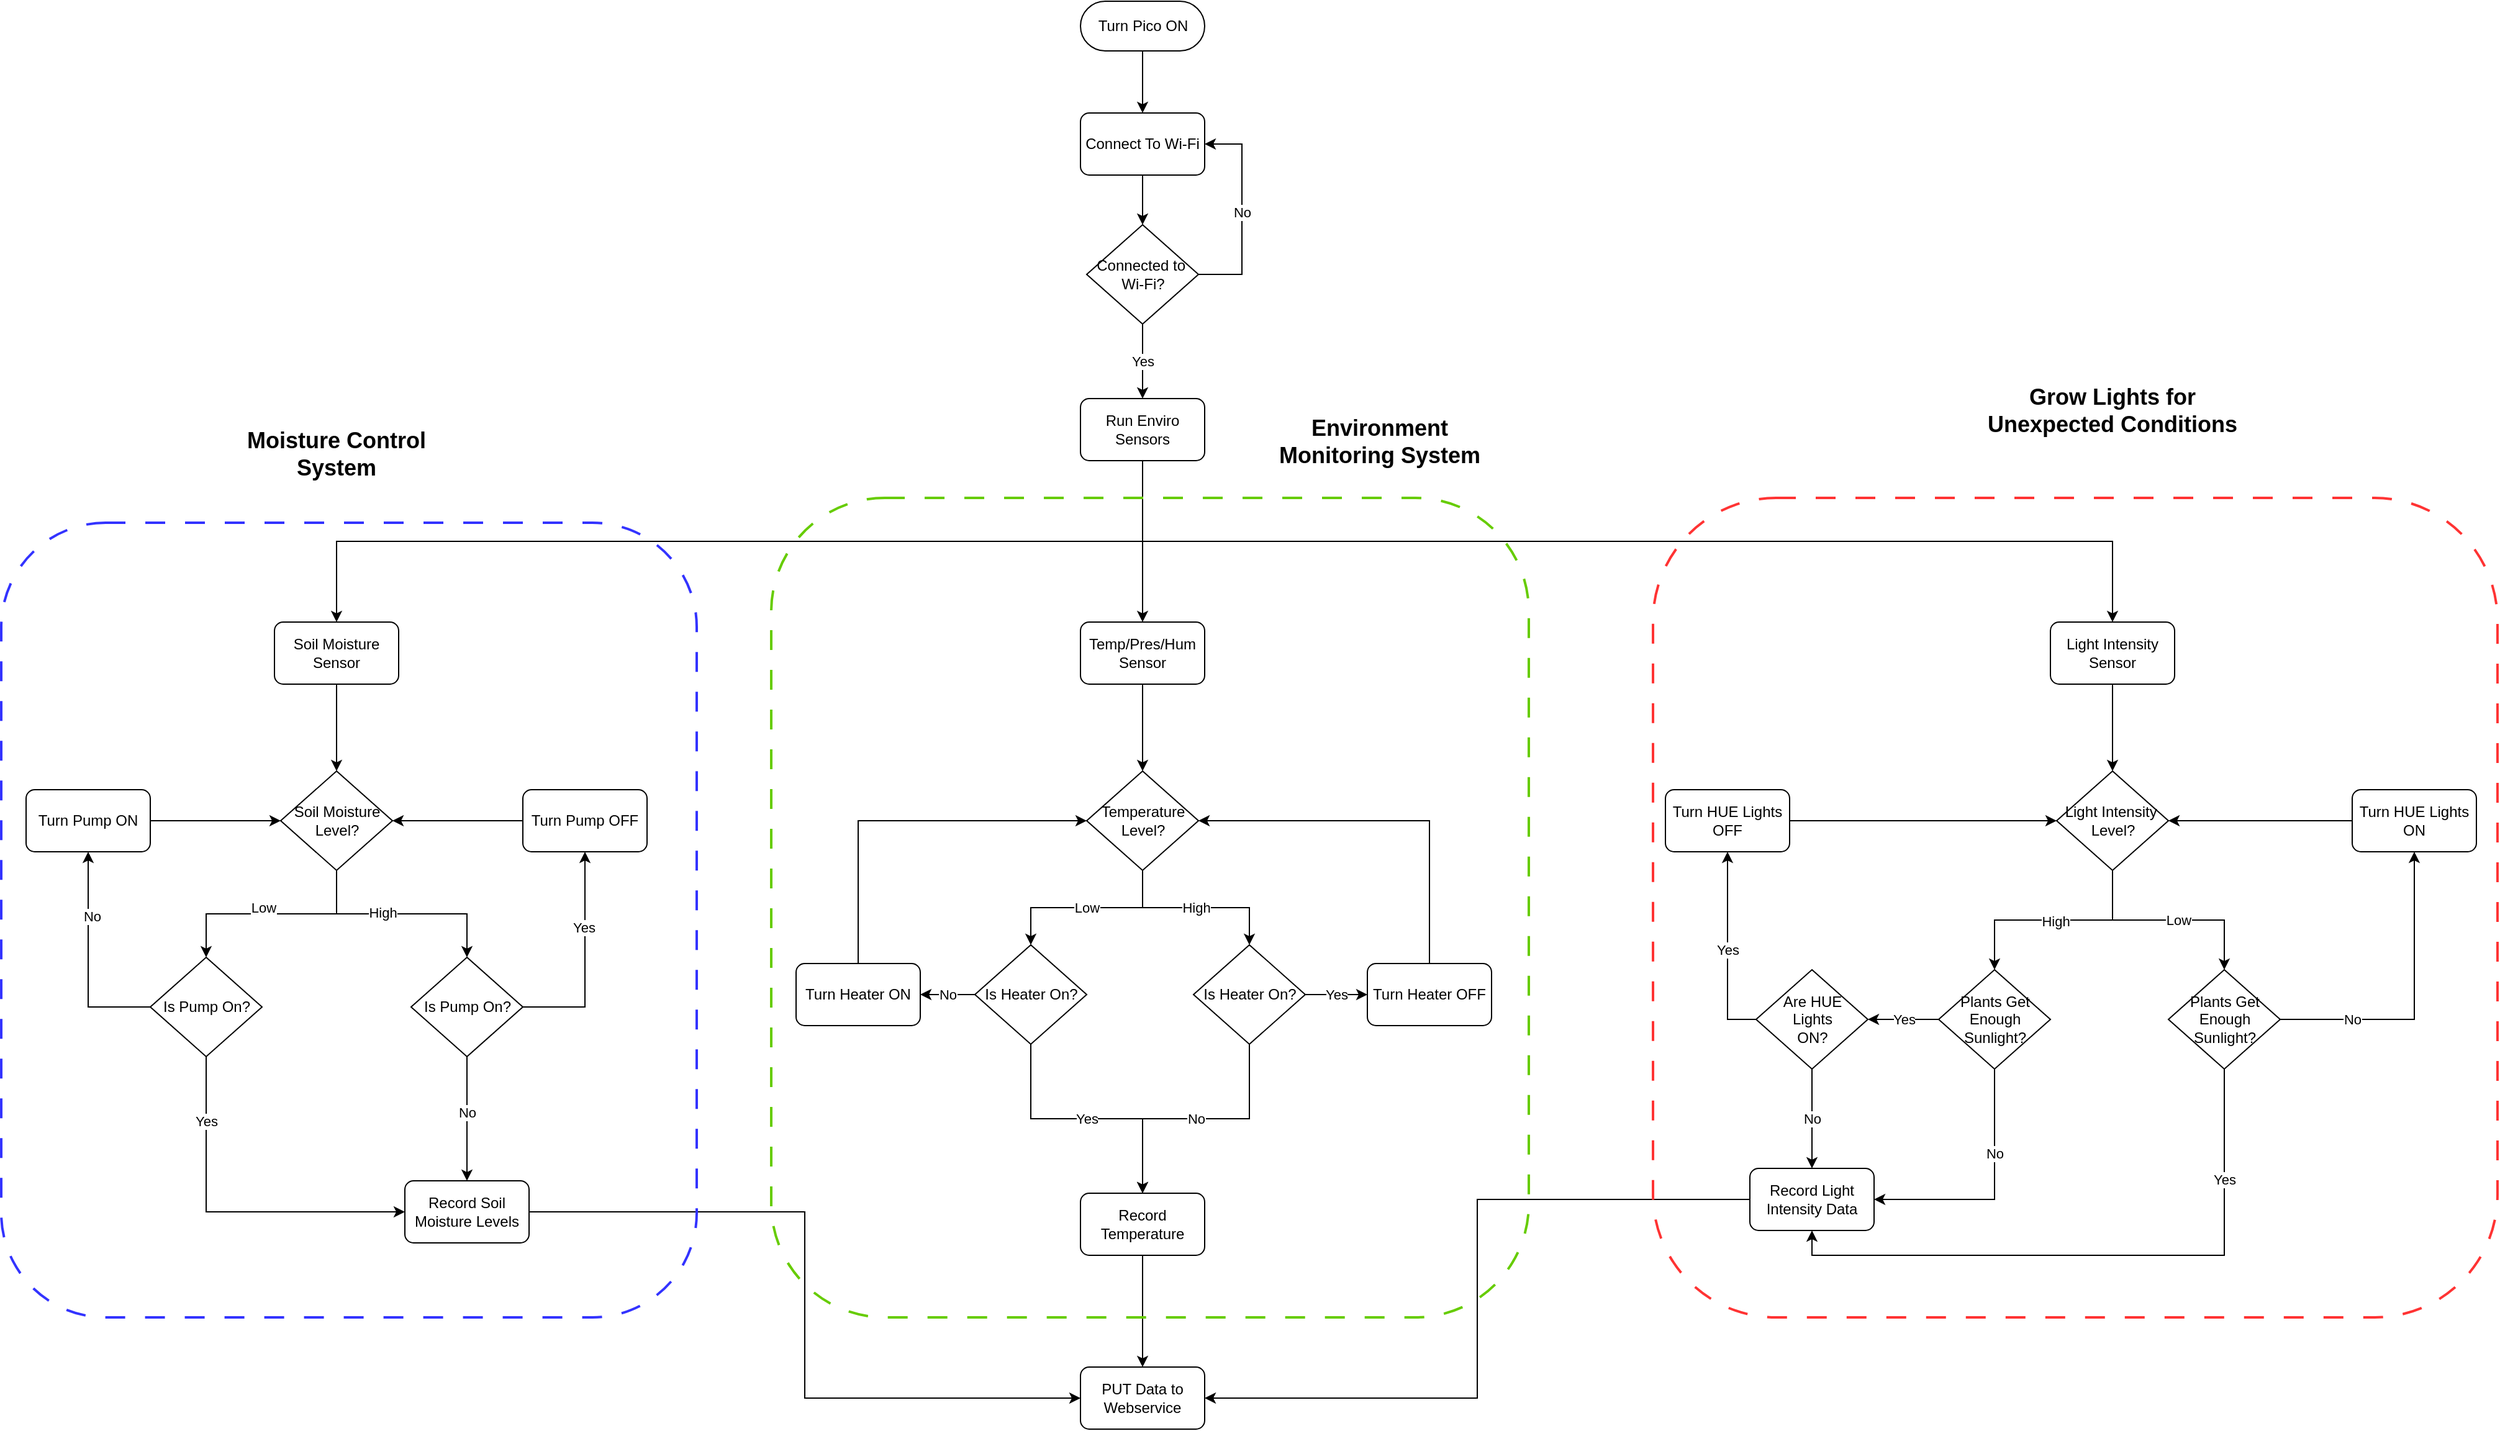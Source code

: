 <mxfile version="21.1.5" type="github">
  <diagram id="-cRmQnEjnv8z0xzj8q_F" name="Page-1">
    <mxGraphModel dx="3290" dy="1322" grid="1" gridSize="10" guides="1" tooltips="1" connect="1" arrows="1" fold="1" page="1" pageScale="1" pageWidth="850" pageHeight="1100" math="0" shadow="0">
      <root>
        <mxCell id="0" />
        <mxCell id="1" parent="0" />
        <mxCell id="h_rT8yDhqs6gAvJNuXKU-2" style="edgeStyle=orthogonalEdgeStyle;rounded=0;orthogonalLoop=1;jettySize=auto;html=1;exitX=0.5;exitY=0.5;exitDx=0;exitDy=15;exitPerimeter=0;entryX=0.5;entryY=0;entryDx=0;entryDy=0;" parent="1" source="h_rT8yDhqs6gAvJNuXKU-3" edge="1">
          <mxGeometry relative="1" as="geometry">
            <mxPoint x="399" y="130.0" as="targetPoint" />
          </mxGeometry>
        </mxCell>
        <mxCell id="h_rT8yDhqs6gAvJNuXKU-3" value="Turn Pico ON" style="html=1;dashed=0;whitespace=wrap;shape=mxgraph.dfd.start" parent="1" vertex="1">
          <mxGeometry x="349" y="40" width="100" height="40" as="geometry" />
        </mxCell>
        <mxCell id="h_rT8yDhqs6gAvJNuXKU-4" value="No" style="edgeStyle=orthogonalEdgeStyle;rounded=0;orthogonalLoop=1;jettySize=auto;html=1;exitX=1;exitY=0.5;exitDx=0;exitDy=0;entryX=1;entryY=0.5;entryDx=0;entryDy=0;" parent="1" source="h_rT8yDhqs6gAvJNuXKU-6" target="h_rT8yDhqs6gAvJNuXKU-8" edge="1">
          <mxGeometry relative="1" as="geometry">
            <Array as="points">
              <mxPoint x="479" y="260" />
              <mxPoint x="479" y="155" />
            </Array>
          </mxGeometry>
        </mxCell>
        <mxCell id="h_rT8yDhqs6gAvJNuXKU-5" value="Yes" style="edgeStyle=orthogonalEdgeStyle;rounded=0;orthogonalLoop=1;jettySize=auto;html=1;exitX=0.5;exitY=1;exitDx=0;exitDy=0;entryX=0.5;entryY=0;entryDx=0;entryDy=0;" parent="1" source="h_rT8yDhqs6gAvJNuXKU-6" target="h_rT8yDhqs6gAvJNuXKU-12" edge="1">
          <mxGeometry relative="1" as="geometry" />
        </mxCell>
        <mxCell id="h_rT8yDhqs6gAvJNuXKU-6" value="Connected to&amp;nbsp;&lt;br&gt;Wi-Fi?" style="shape=rhombus;html=1;dashed=0;whitespace=wrap;perimeter=rhombusPerimeter;" parent="1" vertex="1">
          <mxGeometry x="354" y="220" width="90" height="80" as="geometry" />
        </mxCell>
        <mxCell id="h_rT8yDhqs6gAvJNuXKU-7" style="edgeStyle=orthogonalEdgeStyle;rounded=0;orthogonalLoop=1;jettySize=auto;html=1;exitX=0.5;exitY=1;exitDx=0;exitDy=0;entryX=0.5;entryY=0;entryDx=0;entryDy=0;" parent="1" source="h_rT8yDhqs6gAvJNuXKU-8" target="h_rT8yDhqs6gAvJNuXKU-6" edge="1">
          <mxGeometry relative="1" as="geometry" />
        </mxCell>
        <mxCell id="h_rT8yDhqs6gAvJNuXKU-8" value="Connect To Wi-Fi" style="rounded=1;whiteSpace=wrap;html=1;absoluteArcSize=1;arcSize=14;strokeWidth=1;" parent="1" vertex="1">
          <mxGeometry x="349" y="130" width="100" height="50" as="geometry" />
        </mxCell>
        <mxCell id="h_rT8yDhqs6gAvJNuXKU-9" style="edgeStyle=orthogonalEdgeStyle;rounded=0;orthogonalLoop=1;jettySize=auto;html=1;exitX=0.5;exitY=1;exitDx=0;exitDy=0;entryX=0.5;entryY=0;entryDx=0;entryDy=0;" parent="1" source="h_rT8yDhqs6gAvJNuXKU-12" target="h_rT8yDhqs6gAvJNuXKU-18" edge="1">
          <mxGeometry relative="1" as="geometry" />
        </mxCell>
        <mxCell id="h_rT8yDhqs6gAvJNuXKU-10" style="edgeStyle=orthogonalEdgeStyle;rounded=0;orthogonalLoop=1;jettySize=auto;html=1;exitX=0.5;exitY=1;exitDx=0;exitDy=0;" parent="1" source="h_rT8yDhqs6gAvJNuXKU-12" target="h_rT8yDhqs6gAvJNuXKU-16" edge="1">
          <mxGeometry relative="1" as="geometry" />
        </mxCell>
        <mxCell id="h_rT8yDhqs6gAvJNuXKU-11" style="edgeStyle=orthogonalEdgeStyle;rounded=0;orthogonalLoop=1;jettySize=auto;html=1;exitX=0.5;exitY=1;exitDx=0;exitDy=0;entryX=0.5;entryY=0;entryDx=0;entryDy=0;" parent="1" source="h_rT8yDhqs6gAvJNuXKU-12" target="h_rT8yDhqs6gAvJNuXKU-14" edge="1">
          <mxGeometry relative="1" as="geometry" />
        </mxCell>
        <mxCell id="h_rT8yDhqs6gAvJNuXKU-12" value="Run Enviro Sensors" style="rounded=1;whiteSpace=wrap;html=1;absoluteArcSize=1;arcSize=14;strokeWidth=1;" parent="1" vertex="1">
          <mxGeometry x="349" y="360" width="100" height="50" as="geometry" />
        </mxCell>
        <mxCell id="h_rT8yDhqs6gAvJNuXKU-13" style="edgeStyle=orthogonalEdgeStyle;rounded=0;orthogonalLoop=1;jettySize=auto;html=1;exitX=0.5;exitY=1;exitDx=0;exitDy=0;entryX=0.5;entryY=0;entryDx=0;entryDy=0;" parent="1" source="h_rT8yDhqs6gAvJNuXKU-14" target="h_rT8yDhqs6gAvJNuXKU-22" edge="1">
          <mxGeometry relative="1" as="geometry" />
        </mxCell>
        <mxCell id="h_rT8yDhqs6gAvJNuXKU-14" value="Light Intensity Sensor" style="rounded=1;whiteSpace=wrap;html=1;absoluteArcSize=1;arcSize=14;strokeWidth=1;" parent="1" vertex="1">
          <mxGeometry x="1130" y="540" width="100" height="50" as="geometry" />
        </mxCell>
        <mxCell id="h_rT8yDhqs6gAvJNuXKU-15" style="edgeStyle=orthogonalEdgeStyle;rounded=0;orthogonalLoop=1;jettySize=auto;html=1;exitX=0.5;exitY=1;exitDx=0;exitDy=0;" parent="1" source="h_rT8yDhqs6gAvJNuXKU-16" target="h_rT8yDhqs6gAvJNuXKU-41" edge="1">
          <mxGeometry relative="1" as="geometry" />
        </mxCell>
        <mxCell id="h_rT8yDhqs6gAvJNuXKU-16" value="Temp/Pres/Hum Sensor" style="rounded=1;whiteSpace=wrap;html=1;absoluteArcSize=1;arcSize=14;strokeWidth=1;" parent="1" vertex="1">
          <mxGeometry x="349" y="540" width="100" height="50" as="geometry" />
        </mxCell>
        <mxCell id="h_rT8yDhqs6gAvJNuXKU-17" style="edgeStyle=orthogonalEdgeStyle;rounded=0;orthogonalLoop=1;jettySize=auto;html=1;exitX=0.5;exitY=1;exitDx=0;exitDy=0;entryX=0.5;entryY=0;entryDx=0;entryDy=0;" parent="1" source="h_rT8yDhqs6gAvJNuXKU-18" target="h_rT8yDhqs6gAvJNuXKU-30" edge="1">
          <mxGeometry relative="1" as="geometry" />
        </mxCell>
        <mxCell id="h_rT8yDhqs6gAvJNuXKU-18" value="Soil Moisture Sensor" style="rounded=1;whiteSpace=wrap;html=1;absoluteArcSize=1;arcSize=14;strokeWidth=1;" parent="1" vertex="1">
          <mxGeometry x="-300" y="540" width="100" height="50" as="geometry" />
        </mxCell>
        <mxCell id="h_rT8yDhqs6gAvJNuXKU-19" style="edgeStyle=orthogonalEdgeStyle;rounded=0;orthogonalLoop=1;jettySize=auto;html=1;exitX=0.5;exitY=1;exitDx=0;exitDy=0;entryX=0.5;entryY=0;entryDx=0;entryDy=0;" parent="1" source="h_rT8yDhqs6gAvJNuXKU-22" target="h_rT8yDhqs6gAvJNuXKU-57" edge="1">
          <mxGeometry relative="1" as="geometry" />
        </mxCell>
        <mxCell id="h_rT8yDhqs6gAvJNuXKU-20" value="High" style="edgeLabel;html=1;align=center;verticalAlign=middle;resizable=0;points=[];" parent="h_rT8yDhqs6gAvJNuXKU-19" vertex="1" connectable="0">
          <mxGeometry x="-0.191" y="1" relative="1" as="geometry">
            <mxPoint x="-15" as="offset" />
          </mxGeometry>
        </mxCell>
        <mxCell id="h_rT8yDhqs6gAvJNuXKU-21" value="Low" style="edgeStyle=orthogonalEdgeStyle;rounded=0;orthogonalLoop=1;jettySize=auto;html=1;exitX=0.5;exitY=1;exitDx=0;exitDy=0;" parent="1" source="h_rT8yDhqs6gAvJNuXKU-22" target="h_rT8yDhqs6gAvJNuXKU-67" edge="1">
          <mxGeometry x="0.094" relative="1" as="geometry">
            <mxPoint as="offset" />
          </mxGeometry>
        </mxCell>
        <mxCell id="h_rT8yDhqs6gAvJNuXKU-22" value="Light Intensity&amp;nbsp;&lt;br&gt;Level?" style="shape=rhombus;html=1;dashed=0;whitespace=wrap;perimeter=rhombusPerimeter;" parent="1" vertex="1">
          <mxGeometry x="1135" y="660" width="90" height="80" as="geometry" />
        </mxCell>
        <mxCell id="h_rT8yDhqs6gAvJNuXKU-23" style="edgeStyle=orthogonalEdgeStyle;rounded=0;orthogonalLoop=1;jettySize=auto;html=1;exitX=0;exitY=0.5;exitDx=0;exitDy=0;entryX=1;entryY=0.5;entryDx=0;entryDy=0;" parent="1" source="h_rT8yDhqs6gAvJNuXKU-24" target="h_rT8yDhqs6gAvJNuXKU-71" edge="1">
          <mxGeometry relative="1" as="geometry" />
        </mxCell>
        <mxCell id="h_rT8yDhqs6gAvJNuXKU-24" value="Record Light Intensity Data" style="rounded=1;whiteSpace=wrap;html=1;absoluteArcSize=1;arcSize=14;strokeWidth=1;" parent="1" vertex="1">
          <mxGeometry x="888" y="980" width="100" height="50" as="geometry" />
        </mxCell>
        <mxCell id="h_rT8yDhqs6gAvJNuXKU-25" style="edgeStyle=orthogonalEdgeStyle;rounded=0;orthogonalLoop=1;jettySize=auto;html=1;exitX=0;exitY=0.5;exitDx=0;exitDy=0;entryX=1;entryY=0.5;entryDx=0;entryDy=0;" parent="1" source="h_rT8yDhqs6gAvJNuXKU-26" target="h_rT8yDhqs6gAvJNuXKU-22" edge="1">
          <mxGeometry relative="1" as="geometry" />
        </mxCell>
        <mxCell id="h_rT8yDhqs6gAvJNuXKU-26" value="Turn HUE Lights ON" style="rounded=1;whiteSpace=wrap;html=1;absoluteArcSize=1;arcSize=14;strokeWidth=1;" parent="1" vertex="1">
          <mxGeometry x="1373" y="675" width="100" height="50" as="geometry" />
        </mxCell>
        <mxCell id="h_rT8yDhqs6gAvJNuXKU-27" style="edgeStyle=orthogonalEdgeStyle;rounded=0;orthogonalLoop=1;jettySize=auto;html=1;exitX=0.5;exitY=1;exitDx=0;exitDy=0;entryX=0.5;entryY=0;entryDx=0;entryDy=0;" parent="1" source="h_rT8yDhqs6gAvJNuXKU-30" target="h_rT8yDhqs6gAvJNuXKU-34" edge="1">
          <mxGeometry relative="1" as="geometry" />
        </mxCell>
        <mxCell id="h_rT8yDhqs6gAvJNuXKU-28" value="Low" style="edgeLabel;html=1;align=center;verticalAlign=middle;resizable=0;points=[];" parent="h_rT8yDhqs6gAvJNuXKU-27" vertex="1" connectable="0">
          <mxGeometry x="0.161" y="-1" relative="1" as="geometry">
            <mxPoint x="7" y="-4" as="offset" />
          </mxGeometry>
        </mxCell>
        <mxCell id="h_rT8yDhqs6gAvJNuXKU-29" value="High" style="edgeStyle=orthogonalEdgeStyle;rounded=0;orthogonalLoop=1;jettySize=auto;html=1;exitX=0.5;exitY=1;exitDx=0;exitDy=0;entryX=0.5;entryY=0;entryDx=0;entryDy=0;" parent="1" source="h_rT8yDhqs6gAvJNuXKU-30" target="h_rT8yDhqs6gAvJNuXKU-50" edge="1">
          <mxGeometry x="-0.177" relative="1" as="geometry">
            <mxPoint y="-1" as="offset" />
          </mxGeometry>
        </mxCell>
        <mxCell id="h_rT8yDhqs6gAvJNuXKU-30" value="Soil Moisture &lt;br&gt;Level?" style="shape=rhombus;html=1;dashed=0;whitespace=wrap;perimeter=rhombusPerimeter;" parent="1" vertex="1">
          <mxGeometry x="-295" y="660" width="90" height="80" as="geometry" />
        </mxCell>
        <mxCell id="h_rT8yDhqs6gAvJNuXKU-31" style="edgeStyle=orthogonalEdgeStyle;rounded=0;orthogonalLoop=1;jettySize=auto;html=1;exitX=0;exitY=0.5;exitDx=0;exitDy=0;entryX=0.5;entryY=1;entryDx=0;entryDy=0;" parent="1" source="h_rT8yDhqs6gAvJNuXKU-34" target="h_rT8yDhqs6gAvJNuXKU-38" edge="1">
          <mxGeometry relative="1" as="geometry" />
        </mxCell>
        <mxCell id="h_rT8yDhqs6gAvJNuXKU-32" value="No" style="edgeLabel;html=1;align=center;verticalAlign=middle;resizable=0;points=[];" parent="h_rT8yDhqs6gAvJNuXKU-31" vertex="1" connectable="0">
          <mxGeometry x="0.319" y="-3" relative="1" as="geometry">
            <mxPoint y="-8" as="offset" />
          </mxGeometry>
        </mxCell>
        <mxCell id="h_rT8yDhqs6gAvJNuXKU-33" value="Yes" style="edgeStyle=orthogonalEdgeStyle;rounded=0;orthogonalLoop=1;jettySize=auto;html=1;exitX=0.5;exitY=1;exitDx=0;exitDy=0;entryX=0;entryY=0.5;entryDx=0;entryDy=0;" parent="1" source="h_rT8yDhqs6gAvJNuXKU-34" target="h_rT8yDhqs6gAvJNuXKU-36" edge="1">
          <mxGeometry x="-0.643" relative="1" as="geometry">
            <mxPoint y="1" as="offset" />
          </mxGeometry>
        </mxCell>
        <mxCell id="h_rT8yDhqs6gAvJNuXKU-34" value="Is Pump On?" style="shape=rhombus;html=1;dashed=0;whitespace=wrap;perimeter=rhombusPerimeter;" parent="1" vertex="1">
          <mxGeometry x="-400" y="810" width="90" height="80" as="geometry" />
        </mxCell>
        <mxCell id="h_rT8yDhqs6gAvJNuXKU-35" style="edgeStyle=orthogonalEdgeStyle;rounded=0;orthogonalLoop=1;jettySize=auto;html=1;exitX=1;exitY=0.5;exitDx=0;exitDy=0;entryX=0;entryY=0.5;entryDx=0;entryDy=0;" parent="1" source="h_rT8yDhqs6gAvJNuXKU-36" target="h_rT8yDhqs6gAvJNuXKU-71" edge="1">
          <mxGeometry relative="1" as="geometry" />
        </mxCell>
        <mxCell id="h_rT8yDhqs6gAvJNuXKU-36" value="Record Soil Moisture Levels" style="rounded=1;whiteSpace=wrap;html=1;absoluteArcSize=1;arcSize=14;strokeWidth=1;" parent="1" vertex="1">
          <mxGeometry x="-195" y="990" width="100" height="50" as="geometry" />
        </mxCell>
        <mxCell id="h_rT8yDhqs6gAvJNuXKU-37" style="edgeStyle=orthogonalEdgeStyle;rounded=0;orthogonalLoop=1;jettySize=auto;html=1;exitX=1;exitY=0.5;exitDx=0;exitDy=0;entryX=0;entryY=0.5;entryDx=0;entryDy=0;" parent="1" source="h_rT8yDhqs6gAvJNuXKU-38" target="h_rT8yDhqs6gAvJNuXKU-30" edge="1">
          <mxGeometry relative="1" as="geometry" />
        </mxCell>
        <mxCell id="h_rT8yDhqs6gAvJNuXKU-38" value="Turn Pump ON" style="rounded=1;whiteSpace=wrap;html=1;absoluteArcSize=1;arcSize=14;strokeWidth=1;" parent="1" vertex="1">
          <mxGeometry x="-500" y="675" width="100" height="50" as="geometry" />
        </mxCell>
        <mxCell id="h_rT8yDhqs6gAvJNuXKU-39" value="Low" style="edgeStyle=orthogonalEdgeStyle;rounded=0;orthogonalLoop=1;jettySize=auto;html=1;exitX=0.5;exitY=1;exitDx=0;exitDy=0;entryX=0.5;entryY=0;entryDx=0;entryDy=0;" parent="1" source="h_rT8yDhqs6gAvJNuXKU-41" target="h_rT8yDhqs6gAvJNuXKU-44" edge="1">
          <mxGeometry relative="1" as="geometry" />
        </mxCell>
        <mxCell id="h_rT8yDhqs6gAvJNuXKU-40" value="High" style="edgeStyle=orthogonalEdgeStyle;rounded=0;orthogonalLoop=1;jettySize=auto;html=1;exitX=0.5;exitY=1;exitDx=0;exitDy=0;entryX=0.5;entryY=0;entryDx=0;entryDy=0;" parent="1" source="h_rT8yDhqs6gAvJNuXKU-41" target="h_rT8yDhqs6gAvJNuXKU-62" edge="1">
          <mxGeometry relative="1" as="geometry" />
        </mxCell>
        <mxCell id="h_rT8yDhqs6gAvJNuXKU-41" value="Temperature&lt;br&gt;Level?" style="shape=rhombus;html=1;dashed=0;whitespace=wrap;perimeter=rhombusPerimeter;" parent="1" vertex="1">
          <mxGeometry x="354" y="660" width="90" height="80" as="geometry" />
        </mxCell>
        <mxCell id="h_rT8yDhqs6gAvJNuXKU-42" value="Yes" style="edgeStyle=orthogonalEdgeStyle;rounded=0;orthogonalLoop=1;jettySize=auto;html=1;exitX=0.5;exitY=1;exitDx=0;exitDy=0;entryX=0.5;entryY=0;entryDx=0;entryDy=0;" parent="1" source="h_rT8yDhqs6gAvJNuXKU-44" target="h_rT8yDhqs6gAvJNuXKU-46" edge="1">
          <mxGeometry relative="1" as="geometry" />
        </mxCell>
        <mxCell id="h_rT8yDhqs6gAvJNuXKU-43" value="No" style="edgeStyle=orthogonalEdgeStyle;rounded=0;orthogonalLoop=1;jettySize=auto;html=1;exitX=0;exitY=0.5;exitDx=0;exitDy=0;entryX=1;entryY=0.5;entryDx=0;entryDy=0;" parent="1" source="h_rT8yDhqs6gAvJNuXKU-44" target="h_rT8yDhqs6gAvJNuXKU-59" edge="1">
          <mxGeometry relative="1" as="geometry" />
        </mxCell>
        <mxCell id="h_rT8yDhqs6gAvJNuXKU-44" value="Is Heater On?" style="shape=rhombus;html=1;dashed=0;whitespace=wrap;perimeter=rhombusPerimeter;" parent="1" vertex="1">
          <mxGeometry x="264" y="800" width="90" height="80" as="geometry" />
        </mxCell>
        <mxCell id="h_rT8yDhqs6gAvJNuXKU-45" style="edgeStyle=orthogonalEdgeStyle;rounded=0;orthogonalLoop=1;jettySize=auto;html=1;exitX=0.5;exitY=1;exitDx=0;exitDy=0;entryX=0.5;entryY=0;entryDx=0;entryDy=0;" parent="1" source="h_rT8yDhqs6gAvJNuXKU-46" target="h_rT8yDhqs6gAvJNuXKU-71" edge="1">
          <mxGeometry relative="1" as="geometry" />
        </mxCell>
        <mxCell id="h_rT8yDhqs6gAvJNuXKU-46" value="Record Temperature" style="rounded=1;whiteSpace=wrap;html=1;absoluteArcSize=1;arcSize=14;strokeWidth=1;" parent="1" vertex="1">
          <mxGeometry x="349" y="1000" width="100" height="50" as="geometry" />
        </mxCell>
        <mxCell id="h_rT8yDhqs6gAvJNuXKU-47" value="No" style="edgeStyle=orthogonalEdgeStyle;rounded=0;orthogonalLoop=1;jettySize=auto;html=1;exitX=0.5;exitY=1;exitDx=0;exitDy=0;entryX=0.5;entryY=0;entryDx=0;entryDy=0;" parent="1" source="h_rT8yDhqs6gAvJNuXKU-50" target="h_rT8yDhqs6gAvJNuXKU-36" edge="1">
          <mxGeometry x="-0.091" relative="1" as="geometry">
            <mxPoint y="-1" as="offset" />
          </mxGeometry>
        </mxCell>
        <mxCell id="h_rT8yDhqs6gAvJNuXKU-48" style="edgeStyle=orthogonalEdgeStyle;rounded=0;orthogonalLoop=1;jettySize=auto;html=1;exitX=1;exitY=0.5;exitDx=0;exitDy=0;entryX=0.5;entryY=1;entryDx=0;entryDy=0;" parent="1" source="h_rT8yDhqs6gAvJNuXKU-50" target="h_rT8yDhqs6gAvJNuXKU-52" edge="1">
          <mxGeometry relative="1" as="geometry" />
        </mxCell>
        <mxCell id="h_rT8yDhqs6gAvJNuXKU-49" value="Yes" style="edgeLabel;html=1;align=center;verticalAlign=middle;resizable=0;points=[];" parent="h_rT8yDhqs6gAvJNuXKU-48" vertex="1" connectable="0">
          <mxGeometry x="0.301" y="1" relative="1" as="geometry">
            <mxPoint as="offset" />
          </mxGeometry>
        </mxCell>
        <mxCell id="h_rT8yDhqs6gAvJNuXKU-50" value="Is Pump On?" style="shape=rhombus;html=1;dashed=0;whitespace=wrap;perimeter=rhombusPerimeter;" parent="1" vertex="1">
          <mxGeometry x="-190" y="810" width="90" height="80" as="geometry" />
        </mxCell>
        <mxCell id="h_rT8yDhqs6gAvJNuXKU-51" style="edgeStyle=orthogonalEdgeStyle;rounded=0;orthogonalLoop=1;jettySize=auto;html=1;entryX=1;entryY=0.5;entryDx=0;entryDy=0;" parent="1" source="h_rT8yDhqs6gAvJNuXKU-52" target="h_rT8yDhqs6gAvJNuXKU-30" edge="1">
          <mxGeometry relative="1" as="geometry" />
        </mxCell>
        <mxCell id="h_rT8yDhqs6gAvJNuXKU-52" value="Turn Pump OFF" style="rounded=1;whiteSpace=wrap;html=1;absoluteArcSize=1;arcSize=14;strokeWidth=1;" parent="1" vertex="1">
          <mxGeometry x="-100" y="675" width="100" height="50" as="geometry" />
        </mxCell>
        <mxCell id="h_rT8yDhqs6gAvJNuXKU-53" style="edgeStyle=orthogonalEdgeStyle;rounded=0;orthogonalLoop=1;jettySize=auto;html=1;exitX=1;exitY=0.5;exitDx=0;exitDy=0;entryX=0;entryY=0.5;entryDx=0;entryDy=0;" parent="1" source="h_rT8yDhqs6gAvJNuXKU-54" target="h_rT8yDhqs6gAvJNuXKU-22" edge="1">
          <mxGeometry relative="1" as="geometry" />
        </mxCell>
        <mxCell id="h_rT8yDhqs6gAvJNuXKU-54" value="Turn HUE Lights OFF" style="rounded=1;whiteSpace=wrap;html=1;absoluteArcSize=1;arcSize=14;strokeWidth=1;" parent="1" vertex="1">
          <mxGeometry x="820" y="675" width="100" height="50" as="geometry" />
        </mxCell>
        <mxCell id="h_rT8yDhqs6gAvJNuXKU-55" value="Yes" style="edgeStyle=orthogonalEdgeStyle;rounded=0;orthogonalLoop=1;jettySize=auto;html=1;exitX=0;exitY=0.5;exitDx=0;exitDy=0;entryX=1;entryY=0.5;entryDx=0;entryDy=0;" parent="1" source="h_rT8yDhqs6gAvJNuXKU-57" target="h_rT8yDhqs6gAvJNuXKU-70" edge="1">
          <mxGeometry relative="1" as="geometry" />
        </mxCell>
        <mxCell id="h_rT8yDhqs6gAvJNuXKU-56" value="No" style="edgeStyle=orthogonalEdgeStyle;rounded=0;orthogonalLoop=1;jettySize=auto;html=1;exitX=0.5;exitY=1;exitDx=0;exitDy=0;entryX=1;entryY=0.5;entryDx=0;entryDy=0;" parent="1" source="h_rT8yDhqs6gAvJNuXKU-57" target="h_rT8yDhqs6gAvJNuXKU-24" edge="1">
          <mxGeometry x="-0.333" relative="1" as="geometry">
            <mxPoint x="1085" y="960" as="targetPoint" />
            <mxPoint as="offset" />
          </mxGeometry>
        </mxCell>
        <mxCell id="h_rT8yDhqs6gAvJNuXKU-57" value="Plants Get &lt;br&gt;Enough &lt;br&gt;Sunlight?" style="shape=rhombus;html=1;dashed=0;whitespace=wrap;perimeter=rhombusPerimeter;" parent="1" vertex="1">
          <mxGeometry x="1040" y="820" width="90" height="80" as="geometry" />
        </mxCell>
        <mxCell id="h_rT8yDhqs6gAvJNuXKU-58" style="edgeStyle=orthogonalEdgeStyle;rounded=0;orthogonalLoop=1;jettySize=auto;html=1;exitX=0.5;exitY=0;exitDx=0;exitDy=0;entryX=0;entryY=0.5;entryDx=0;entryDy=0;" parent="1" source="h_rT8yDhqs6gAvJNuXKU-59" target="h_rT8yDhqs6gAvJNuXKU-41" edge="1">
          <mxGeometry relative="1" as="geometry" />
        </mxCell>
        <mxCell id="h_rT8yDhqs6gAvJNuXKU-59" value="Turn Heater ON" style="rounded=1;whiteSpace=wrap;html=1;absoluteArcSize=1;arcSize=14;strokeWidth=1;" parent="1" vertex="1">
          <mxGeometry x="120" y="815" width="100" height="50" as="geometry" />
        </mxCell>
        <mxCell id="h_rT8yDhqs6gAvJNuXKU-60" value="No" style="edgeStyle=orthogonalEdgeStyle;rounded=0;orthogonalLoop=1;jettySize=auto;html=1;exitX=0.5;exitY=1;exitDx=0;exitDy=0;entryX=0.5;entryY=0;entryDx=0;entryDy=0;" parent="1" source="h_rT8yDhqs6gAvJNuXKU-62" target="h_rT8yDhqs6gAvJNuXKU-46" edge="1">
          <mxGeometry relative="1" as="geometry" />
        </mxCell>
        <mxCell id="h_rT8yDhqs6gAvJNuXKU-61" value="Yes" style="edgeStyle=orthogonalEdgeStyle;rounded=0;orthogonalLoop=1;jettySize=auto;html=1;exitX=1;exitY=0.5;exitDx=0;exitDy=0;entryX=0;entryY=0.5;entryDx=0;entryDy=0;" parent="1" source="h_rT8yDhqs6gAvJNuXKU-62" target="h_rT8yDhqs6gAvJNuXKU-64" edge="1">
          <mxGeometry relative="1" as="geometry" />
        </mxCell>
        <mxCell id="h_rT8yDhqs6gAvJNuXKU-62" value="Is Heater On?" style="shape=rhombus;html=1;dashed=0;whitespace=wrap;perimeter=rhombusPerimeter;" parent="1" vertex="1">
          <mxGeometry x="440" y="800" width="90" height="80" as="geometry" />
        </mxCell>
        <mxCell id="h_rT8yDhqs6gAvJNuXKU-63" style="edgeStyle=orthogonalEdgeStyle;rounded=0;orthogonalLoop=1;jettySize=auto;html=1;exitX=0.5;exitY=0;exitDx=0;exitDy=0;entryX=1;entryY=0.5;entryDx=0;entryDy=0;" parent="1" source="h_rT8yDhqs6gAvJNuXKU-64" target="h_rT8yDhqs6gAvJNuXKU-41" edge="1">
          <mxGeometry relative="1" as="geometry" />
        </mxCell>
        <mxCell id="h_rT8yDhqs6gAvJNuXKU-64" value="Turn Heater OFF" style="rounded=1;whiteSpace=wrap;html=1;absoluteArcSize=1;arcSize=14;strokeWidth=1;" parent="1" vertex="1">
          <mxGeometry x="580" y="815" width="100" height="50" as="geometry" />
        </mxCell>
        <mxCell id="h_rT8yDhqs6gAvJNuXKU-65" value="No" style="edgeStyle=orthogonalEdgeStyle;rounded=0;orthogonalLoop=1;jettySize=auto;html=1;exitX=1;exitY=0.5;exitDx=0;exitDy=0;" parent="1" source="h_rT8yDhqs6gAvJNuXKU-67" target="h_rT8yDhqs6gAvJNuXKU-26" edge="1">
          <mxGeometry x="-0.523" relative="1" as="geometry">
            <mxPoint as="offset" />
          </mxGeometry>
        </mxCell>
        <mxCell id="h_rT8yDhqs6gAvJNuXKU-66" value="Yes" style="edgeStyle=orthogonalEdgeStyle;rounded=0;orthogonalLoop=1;jettySize=auto;html=1;exitX=0.5;exitY=1;exitDx=0;exitDy=0;entryX=0.5;entryY=1;entryDx=0;entryDy=0;" parent="1" source="h_rT8yDhqs6gAvJNuXKU-67" target="h_rT8yDhqs6gAvJNuXKU-24" edge="1">
          <mxGeometry x="-0.647" relative="1" as="geometry">
            <mxPoint as="offset" />
          </mxGeometry>
        </mxCell>
        <mxCell id="h_rT8yDhqs6gAvJNuXKU-67" value="Plants Get &lt;br&gt;Enough &lt;br&gt;Sunlight?" style="shape=rhombus;html=1;dashed=0;whitespace=wrap;perimeter=rhombusPerimeter;" parent="1" vertex="1">
          <mxGeometry x="1225" y="820" width="90" height="80" as="geometry" />
        </mxCell>
        <mxCell id="h_rT8yDhqs6gAvJNuXKU-68" value="Yes" style="edgeStyle=orthogonalEdgeStyle;rounded=0;orthogonalLoop=1;jettySize=auto;html=1;exitX=0;exitY=0.5;exitDx=0;exitDy=0;entryX=0.5;entryY=1;entryDx=0;entryDy=0;" parent="1" source="h_rT8yDhqs6gAvJNuXKU-70" target="h_rT8yDhqs6gAvJNuXKU-54" edge="1">
          <mxGeometry relative="1" as="geometry" />
        </mxCell>
        <mxCell id="h_rT8yDhqs6gAvJNuXKU-69" value="No" style="edgeStyle=orthogonalEdgeStyle;rounded=0;orthogonalLoop=1;jettySize=auto;html=1;exitX=0.5;exitY=1;exitDx=0;exitDy=0;entryX=0.5;entryY=0;entryDx=0;entryDy=0;" parent="1" source="h_rT8yDhqs6gAvJNuXKU-70" target="h_rT8yDhqs6gAvJNuXKU-24" edge="1">
          <mxGeometry relative="1" as="geometry" />
        </mxCell>
        <mxCell id="h_rT8yDhqs6gAvJNuXKU-70" value="Are HUE&lt;br&gt;Lights &lt;br&gt;ON?" style="shape=rhombus;html=1;dashed=0;whitespace=wrap;perimeter=rhombusPerimeter;" parent="1" vertex="1">
          <mxGeometry x="893" y="820" width="90" height="80" as="geometry" />
        </mxCell>
        <mxCell id="h_rT8yDhqs6gAvJNuXKU-71" value="PUT Data to Webservice" style="rounded=1;whiteSpace=wrap;html=1;absoluteArcSize=1;arcSize=14;strokeWidth=1;" parent="1" vertex="1">
          <mxGeometry x="349" y="1140" width="100" height="50" as="geometry" />
        </mxCell>
        <mxCell id="5HBSivbHfjzA4UunbYrB-1" value="" style="rounded=1;whiteSpace=wrap;html=1;fillColor=none;dashed=1;dashPattern=8 8;strokeWidth=2;perimeterSpacing=0;strokeColor=#FF3333;" vertex="1" parent="1">
          <mxGeometry x="810" y="440" width="680" height="660" as="geometry" />
        </mxCell>
        <mxCell id="5HBSivbHfjzA4UunbYrB-3" value="&lt;b&gt;&lt;font style=&quot;font-size: 18px;&quot;&gt;Grow Lights for Unexpected Conditions&lt;/font&gt;&lt;/b&gt;" style="text;html=1;strokeColor=none;fillColor=none;align=center;verticalAlign=middle;whiteSpace=wrap;rounded=0;" vertex="1" parent="1">
          <mxGeometry x="1065" y="340" width="230" height="60" as="geometry" />
        </mxCell>
        <mxCell id="5HBSivbHfjzA4UunbYrB-4" value="" style="rounded=1;whiteSpace=wrap;html=1;fillColor=none;dashed=1;dashPattern=8 8;strokeWidth=2;strokeColor=#3333FF;" vertex="1" parent="1">
          <mxGeometry x="-520" y="460" width="560" height="640" as="geometry" />
        </mxCell>
        <mxCell id="5HBSivbHfjzA4UunbYrB-5" value="&lt;font style=&quot;font-size: 18px;&quot;&gt;&lt;b&gt;Moisture Control System&lt;/b&gt;&lt;/font&gt;" style="text;html=1;strokeColor=none;fillColor=none;align=center;verticalAlign=middle;whiteSpace=wrap;rounded=0;" vertex="1" parent="1">
          <mxGeometry x="-340" y="390" width="180" height="30" as="geometry" />
        </mxCell>
        <mxCell id="5HBSivbHfjzA4UunbYrB-6" value="" style="rounded=1;whiteSpace=wrap;html=1;fillColor=none;dashed=1;dashPattern=8 8;strokeWidth=2;perimeterSpacing=0;strokeColor=#66CC00;" vertex="1" parent="1">
          <mxGeometry x="100" y="440" width="610" height="660" as="geometry" />
        </mxCell>
        <mxCell id="5HBSivbHfjzA4UunbYrB-7" value="&lt;font style=&quot;font-size: 18px;&quot;&gt;&lt;b&gt;Environment Monitoring System&lt;/b&gt;&lt;/font&gt;" style="text;html=1;align=center;verticalAlign=middle;whiteSpace=wrap;rounded=0;" vertex="1" parent="1">
          <mxGeometry x="490" y="380" width="200" height="30" as="geometry" />
        </mxCell>
      </root>
    </mxGraphModel>
  </diagram>
</mxfile>

